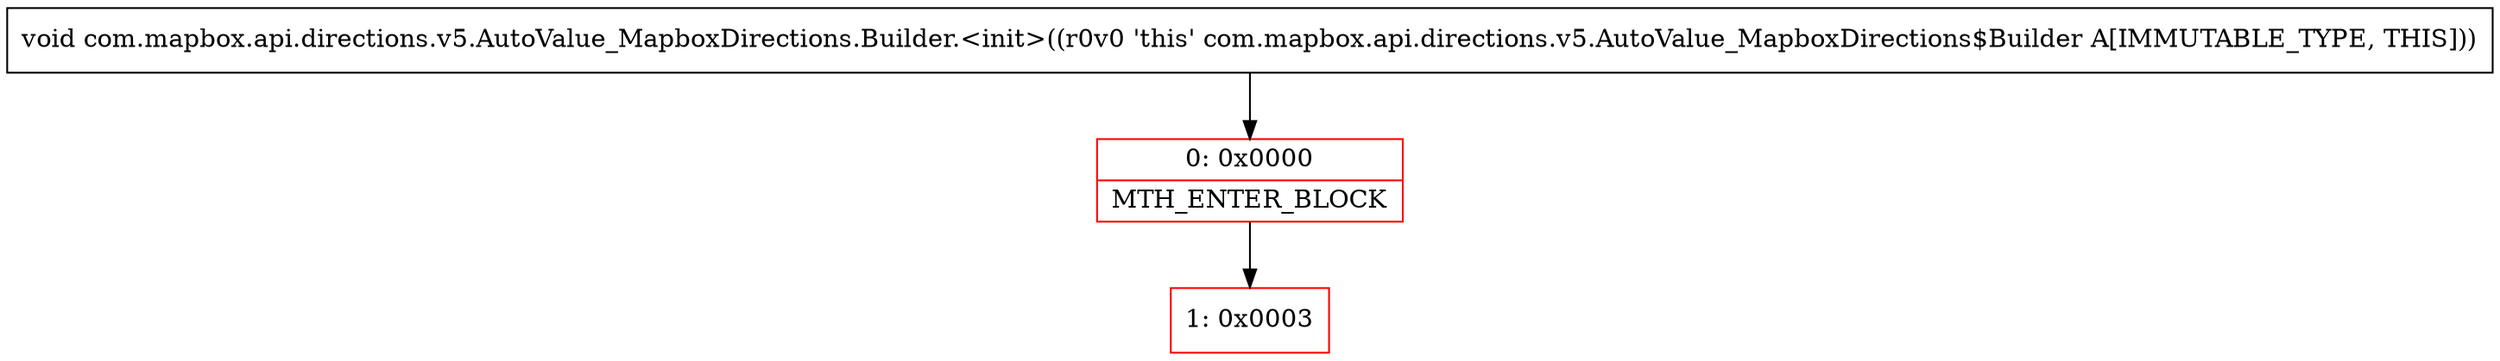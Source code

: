 digraph "CFG forcom.mapbox.api.directions.v5.AutoValue_MapboxDirections.Builder.\<init\>()V" {
subgraph cluster_Region_192019404 {
label = "R(0)";
node [shape=record,color=blue];
}
Node_0 [shape=record,color=red,label="{0\:\ 0x0000|MTH_ENTER_BLOCK\l}"];
Node_1 [shape=record,color=red,label="{1\:\ 0x0003}"];
MethodNode[shape=record,label="{void com.mapbox.api.directions.v5.AutoValue_MapboxDirections.Builder.\<init\>((r0v0 'this' com.mapbox.api.directions.v5.AutoValue_MapboxDirections$Builder A[IMMUTABLE_TYPE, THIS])) }"];
MethodNode -> Node_0;
Node_0 -> Node_1;
}

